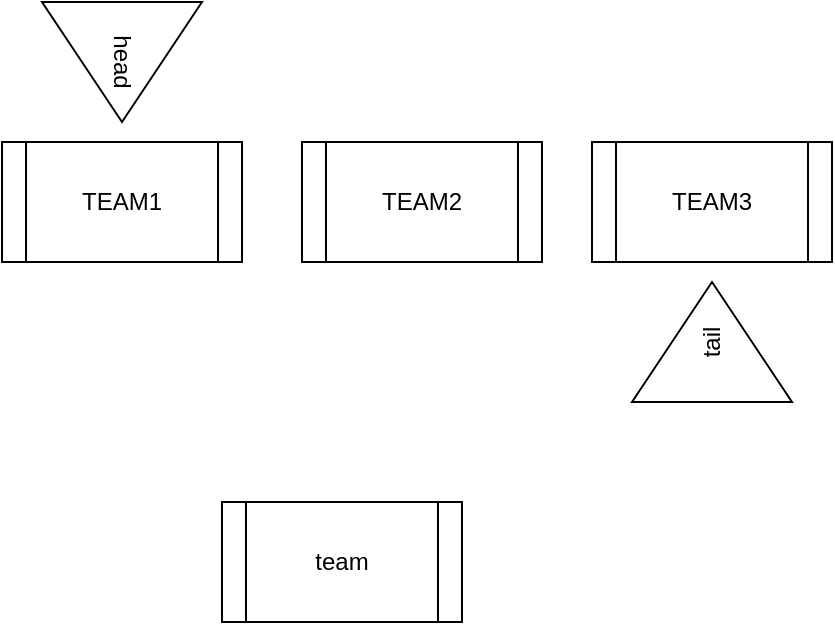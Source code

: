<mxfile>
    <diagram id="gMBRKbnxSchbvMND64V2" name="Page-1">
        <mxGraphModel dx="838" dy="472" grid="1" gridSize="10" guides="1" tooltips="1" connect="1" arrows="1" fold="1" page="1" pageScale="1" pageWidth="850" pageHeight="1100" math="0" shadow="0">
            <root>
                <mxCell id="0"/>
                <mxCell id="1" parent="0"/>
                <mxCell id="2" value="TEAM1" style="shape=process;whiteSpace=wrap;html=1;backgroundOutline=1;" vertex="1" parent="1">
                    <mxGeometry x="70" y="170" width="120" height="60" as="geometry"/>
                </mxCell>
                <mxCell id="3" value="TEAM2" style="shape=process;whiteSpace=wrap;html=1;backgroundOutline=1;" vertex="1" parent="1">
                    <mxGeometry x="220" y="170" width="120" height="60" as="geometry"/>
                </mxCell>
                <mxCell id="4" value="TEAM3&lt;br&gt;" style="shape=process;whiteSpace=wrap;html=1;backgroundOutline=1;" vertex="1" parent="1">
                    <mxGeometry x="365" y="170" width="120" height="60" as="geometry"/>
                </mxCell>
                <mxCell id="5" value="head" style="triangle;whiteSpace=wrap;html=1;rotation=90;" vertex="1" parent="1">
                    <mxGeometry x="100" y="90" width="60" height="80" as="geometry"/>
                </mxCell>
                <mxCell id="6" value="tail&lt;br&gt;" style="triangle;whiteSpace=wrap;html=1;rotation=-90;" vertex="1" parent="1">
                    <mxGeometry x="395" y="230" width="60" height="80" as="geometry"/>
                </mxCell>
                <mxCell id="7" value="team" style="shape=process;whiteSpace=wrap;html=1;backgroundOutline=1;" vertex="1" parent="1">
                    <mxGeometry x="180" y="350" width="120" height="60" as="geometry"/>
                </mxCell>
            </root>
        </mxGraphModel>
    </diagram>
</mxfile>